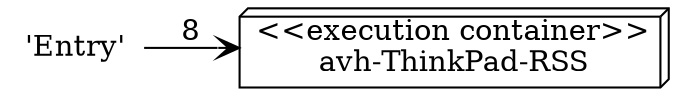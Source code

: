 digraph G {
 rankdir=LR;
"depNode_0" [label="'Entry'",shape="none"]

"depNode_1" [label="<<execution container>>\navh-ThinkPad-RSS",shape="box3d",style="filled",color="#000000",fillcolor="white"]

depNode_0->depNode_1[label=8, style="solid", arrowhead="open", color="#000000"]
}
